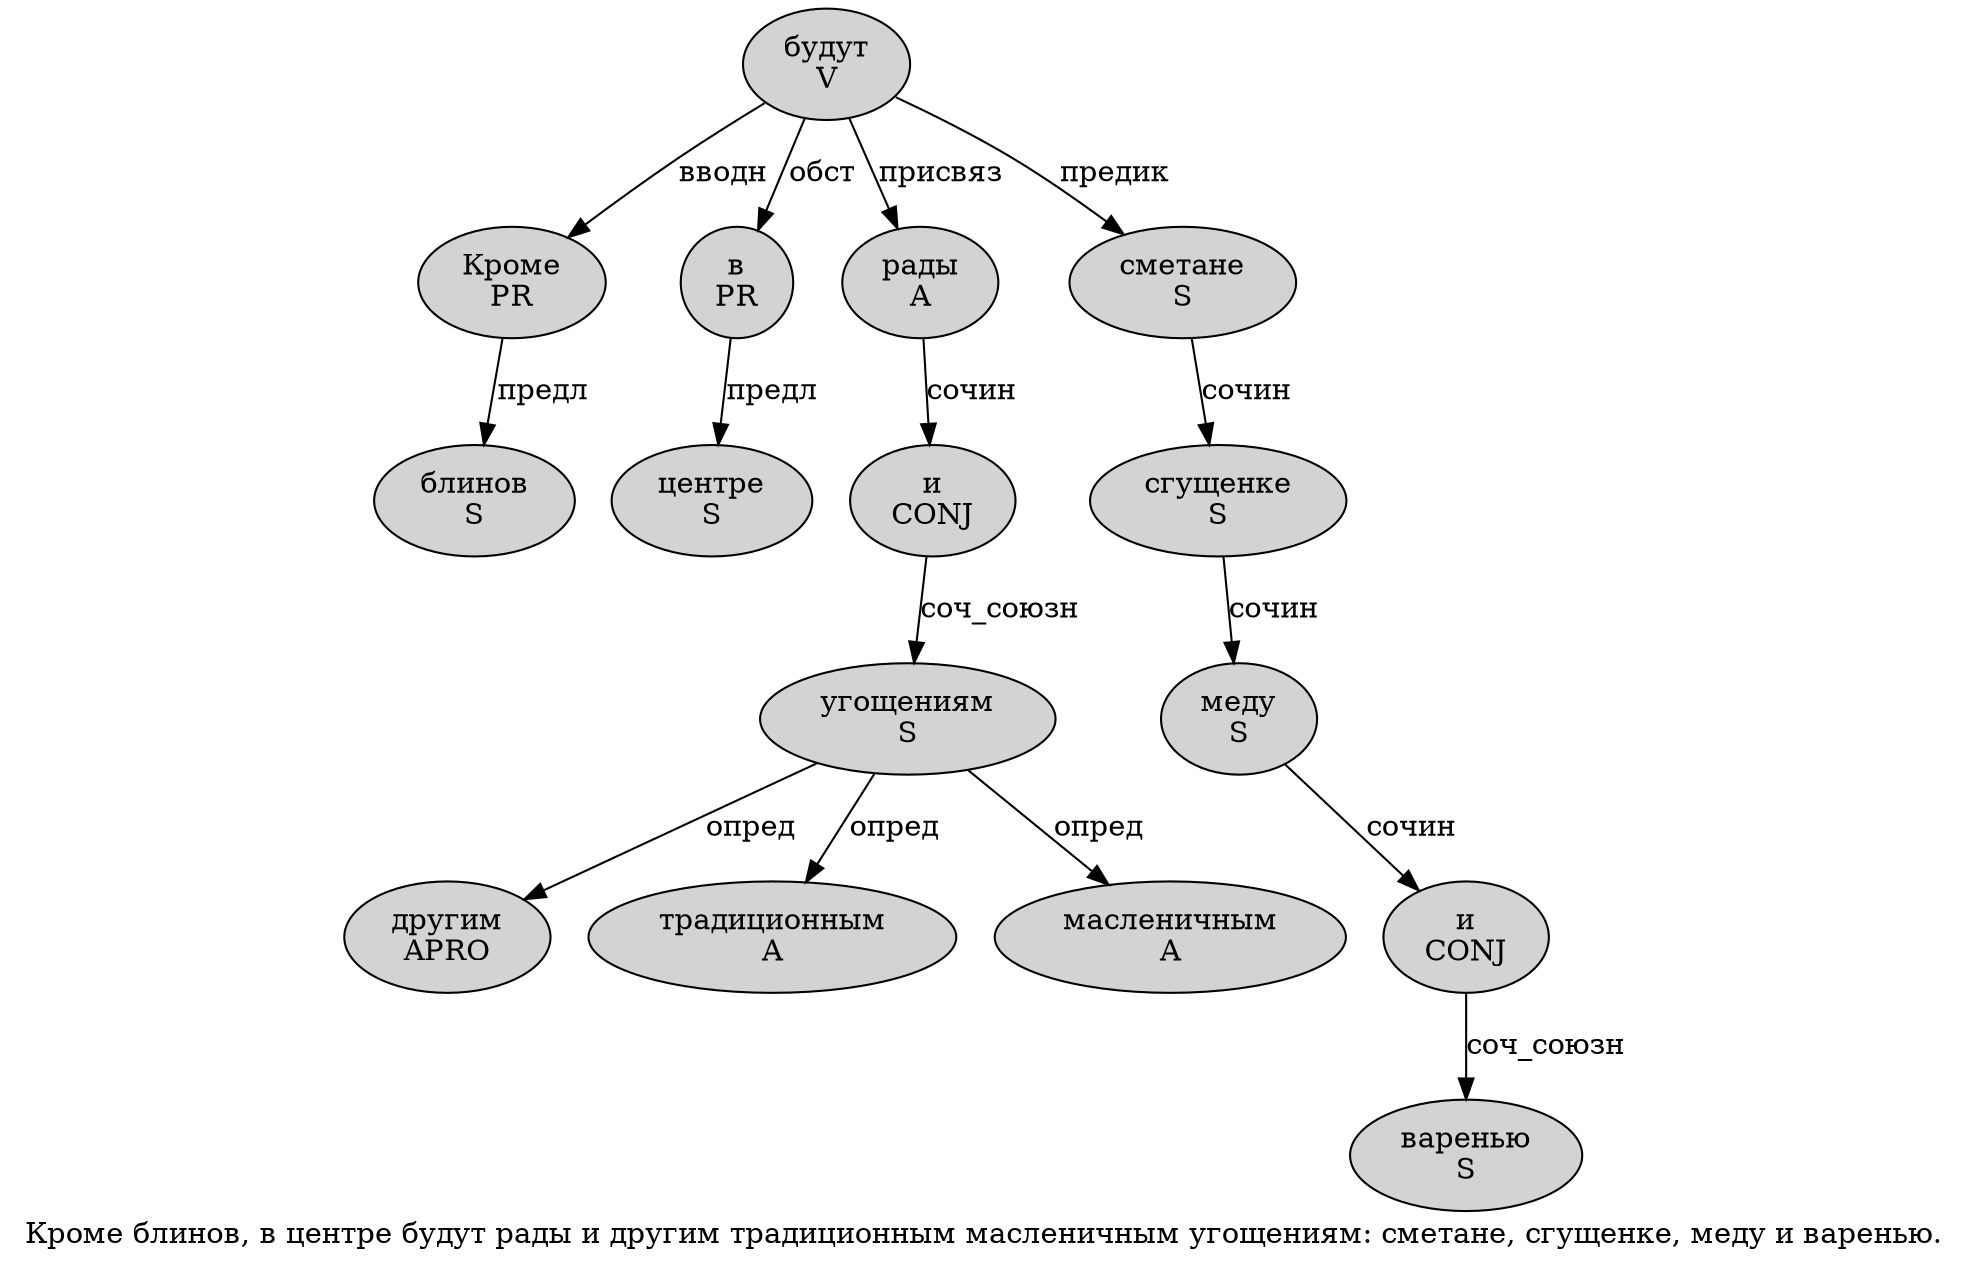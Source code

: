 digraph SENTENCE_1310 {
	graph [label="Кроме блинов, в центре будут рады и другим традиционным масленичным угощениям: сметане, сгущенке, меду и варенью."]
	node [style=filled]
		0 [label="Кроме
PR" color="" fillcolor=lightgray penwidth=1 shape=ellipse]
		1 [label="блинов
S" color="" fillcolor=lightgray penwidth=1 shape=ellipse]
		3 [label="в
PR" color="" fillcolor=lightgray penwidth=1 shape=ellipse]
		4 [label="центре
S" color="" fillcolor=lightgray penwidth=1 shape=ellipse]
		5 [label="будут
V" color="" fillcolor=lightgray penwidth=1 shape=ellipse]
		6 [label="рады
A" color="" fillcolor=lightgray penwidth=1 shape=ellipse]
		7 [label="и
CONJ" color="" fillcolor=lightgray penwidth=1 shape=ellipse]
		8 [label="другим
APRO" color="" fillcolor=lightgray penwidth=1 shape=ellipse]
		9 [label="традиционным
A" color="" fillcolor=lightgray penwidth=1 shape=ellipse]
		10 [label="масленичным
A" color="" fillcolor=lightgray penwidth=1 shape=ellipse]
		11 [label="угощениям
S" color="" fillcolor=lightgray penwidth=1 shape=ellipse]
		13 [label="сметане
S" color="" fillcolor=lightgray penwidth=1 shape=ellipse]
		15 [label="сгущенке
S" color="" fillcolor=lightgray penwidth=1 shape=ellipse]
		17 [label="меду
S" color="" fillcolor=lightgray penwidth=1 shape=ellipse]
		18 [label="и
CONJ" color="" fillcolor=lightgray penwidth=1 shape=ellipse]
		19 [label="варенью
S" color="" fillcolor=lightgray penwidth=1 shape=ellipse]
			17 -> 18 [label="сочин"]
			7 -> 11 [label="соч_союзн"]
			6 -> 7 [label="сочин"]
			11 -> 8 [label="опред"]
			11 -> 9 [label="опред"]
			11 -> 10 [label="опред"]
			3 -> 4 [label="предл"]
			5 -> 0 [label="вводн"]
			5 -> 3 [label="обст"]
			5 -> 6 [label="присвяз"]
			5 -> 13 [label="предик"]
			18 -> 19 [label="соч_союзн"]
			13 -> 15 [label="сочин"]
			0 -> 1 [label="предл"]
			15 -> 17 [label="сочин"]
}